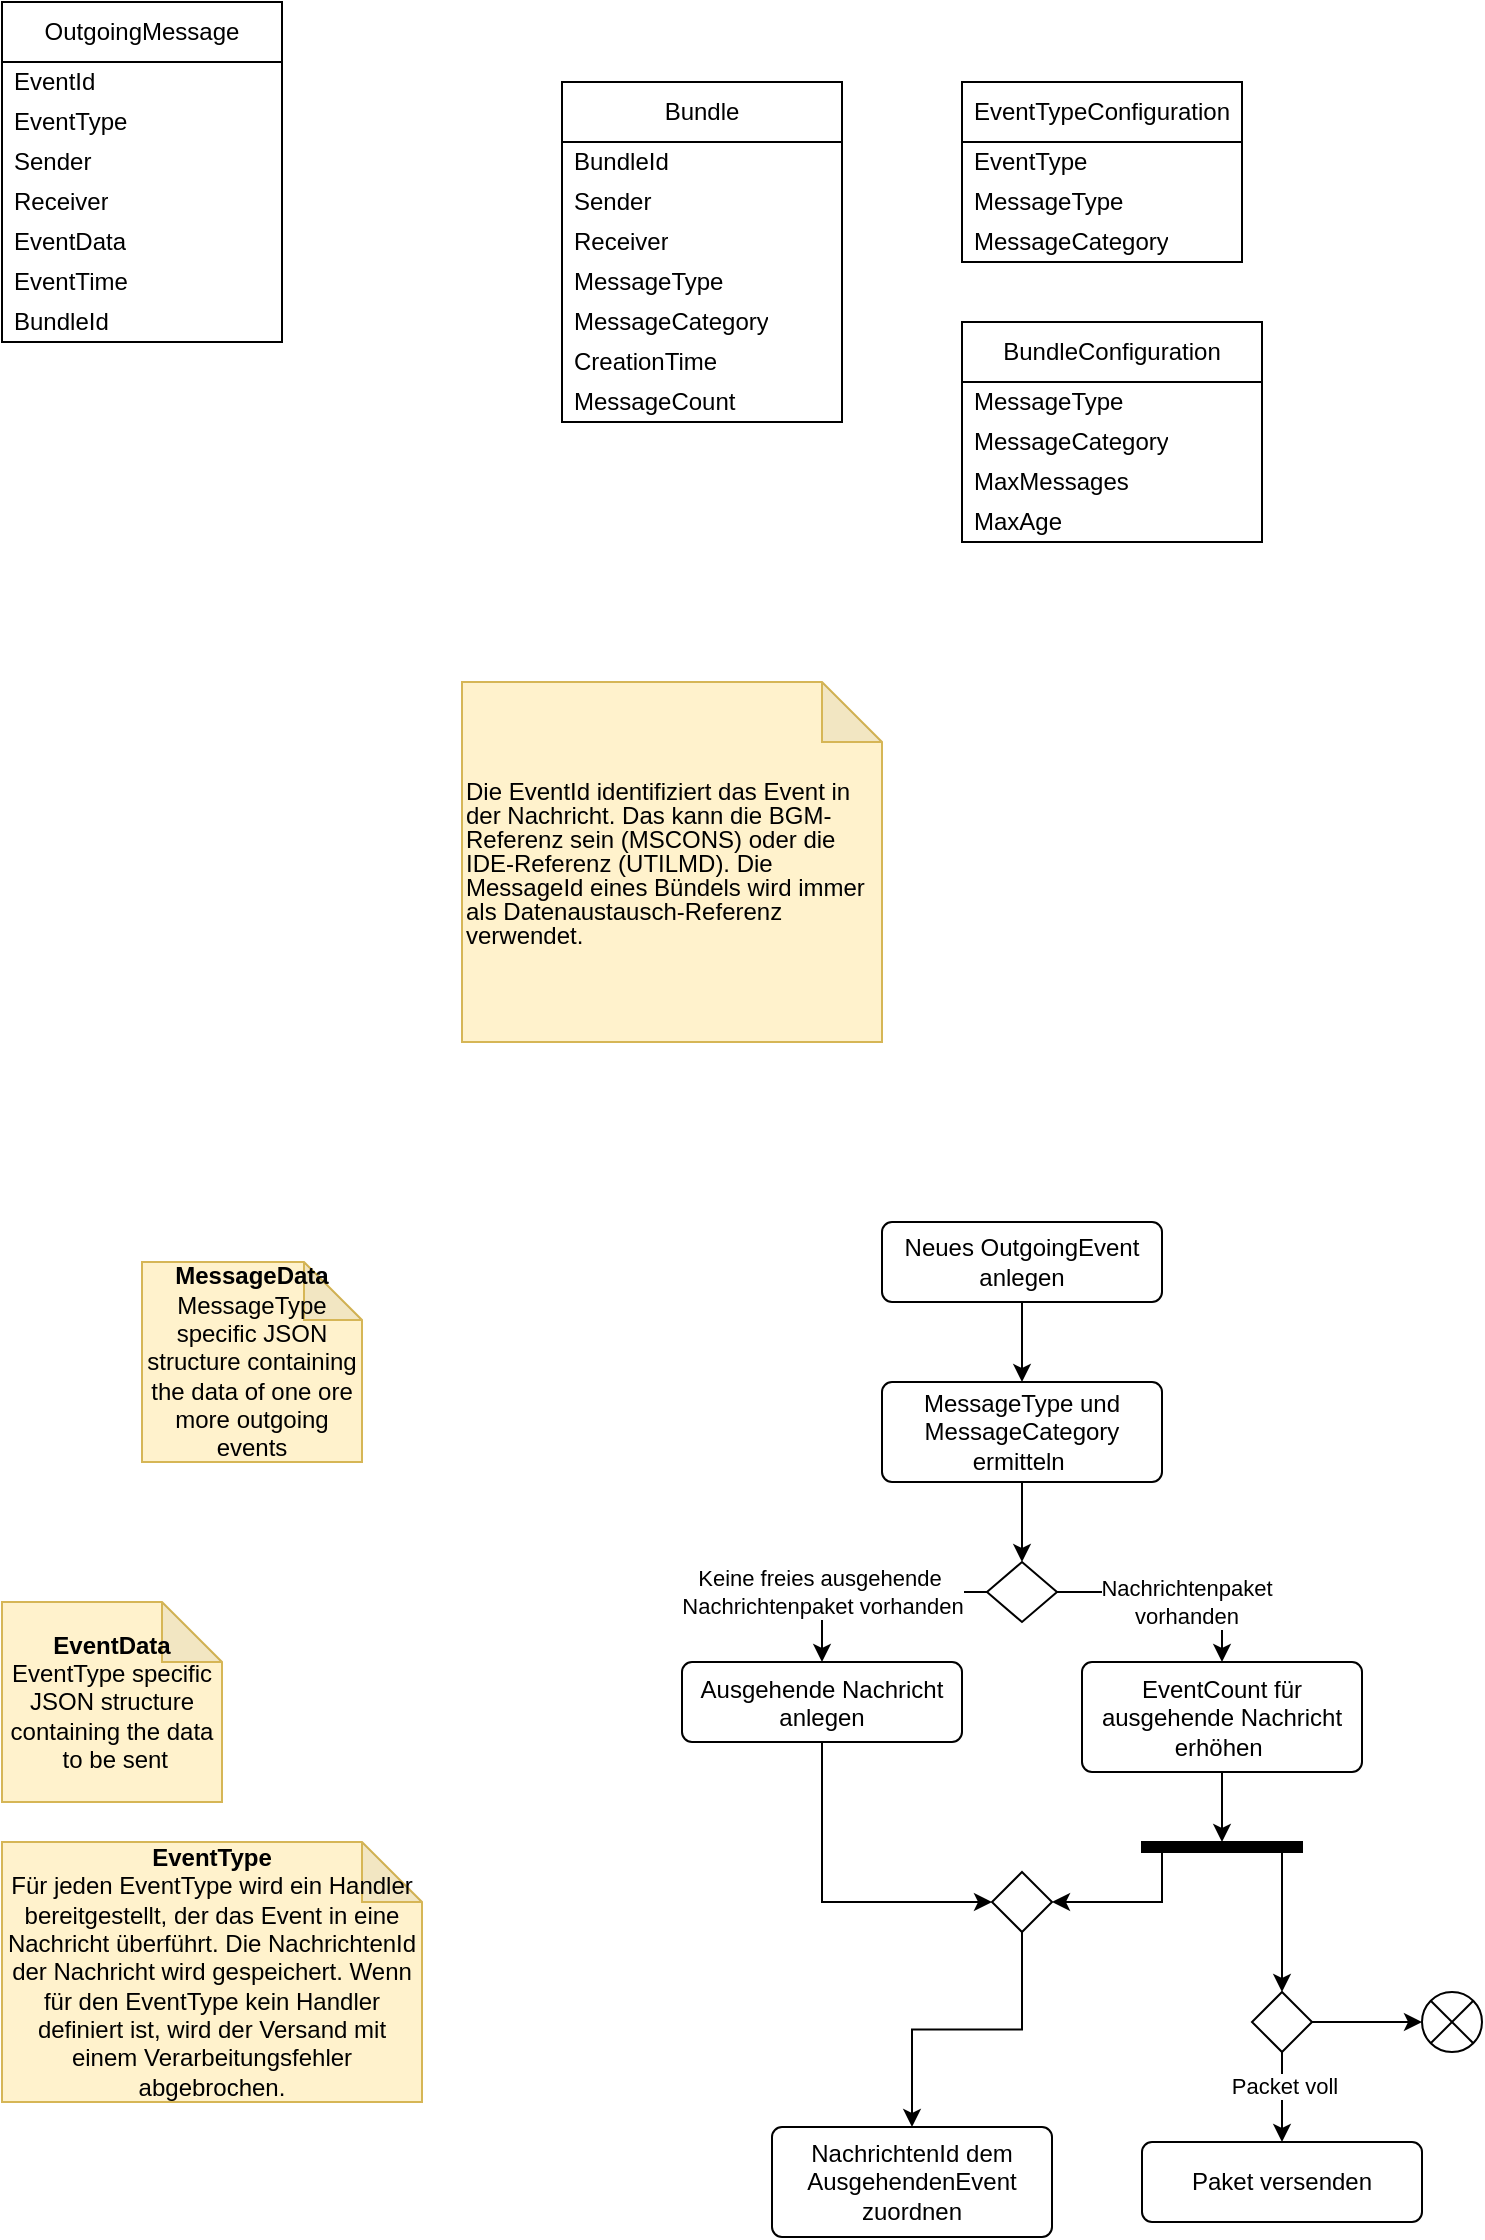 <mxfile version="24.4.10" type="github">
  <diagram name="Seite-1" id="YK1ayBAXCo4zHLLxA4et">
    <mxGraphModel dx="232" dy="557" grid="1" gridSize="10" guides="1" tooltips="1" connect="1" arrows="1" fold="1" page="1" pageScale="1" pageWidth="827" pageHeight="1169" math="0" shadow="0">
      <root>
        <mxCell id="0" />
        <mxCell id="1" parent="0" />
        <mxCell id="UbyreCae_YLPJ1FmVZYK-16" value="OutgoingMessage" style="swimlane;fontStyle=0;childLayout=stackLayout;horizontal=1;startSize=30;horizontalStack=0;resizeParent=1;resizeParentMax=0;resizeLast=0;collapsible=1;marginBottom=0;whiteSpace=wrap;html=1;" parent="1" vertex="1">
          <mxGeometry x="40" y="40" width="140" height="170" as="geometry" />
        </mxCell>
        <mxCell id="UbyreCae_YLPJ1FmVZYK-31" value="EventId" style="text;strokeColor=none;fillColor=none;align=left;verticalAlign=middle;spacingLeft=4;spacingRight=4;overflow=hidden;points=[[0,0.5],[1,0.5]];portConstraint=eastwest;rotatable=0;whiteSpace=wrap;html=1;" parent="UbyreCae_YLPJ1FmVZYK-16" vertex="1">
          <mxGeometry y="30" width="140" height="20" as="geometry" />
        </mxCell>
        <mxCell id="UbyreCae_YLPJ1FmVZYK-19" value="EventType" style="text;strokeColor=none;fillColor=none;align=left;verticalAlign=middle;spacingLeft=4;spacingRight=4;overflow=hidden;points=[[0,0.5],[1,0.5]];portConstraint=eastwest;rotatable=0;whiteSpace=wrap;html=1;" parent="UbyreCae_YLPJ1FmVZYK-16" vertex="1">
          <mxGeometry y="50" width="140" height="20" as="geometry" />
        </mxCell>
        <mxCell id="UbyreCae_YLPJ1FmVZYK-17" value="Sender" style="text;strokeColor=none;fillColor=none;align=left;verticalAlign=middle;spacingLeft=4;spacingRight=4;overflow=hidden;points=[[0,0.5],[1,0.5]];portConstraint=eastwest;rotatable=0;whiteSpace=wrap;html=1;" parent="UbyreCae_YLPJ1FmVZYK-16" vertex="1">
          <mxGeometry y="70" width="140" height="20" as="geometry" />
        </mxCell>
        <mxCell id="KgunOmB92rTkKpUrxYC2-65" value="Receiver" style="text;strokeColor=none;fillColor=none;align=left;verticalAlign=middle;spacingLeft=4;spacingRight=4;overflow=hidden;points=[[0,0.5],[1,0.5]];portConstraint=eastwest;rotatable=0;whiteSpace=wrap;html=1;" vertex="1" parent="UbyreCae_YLPJ1FmVZYK-16">
          <mxGeometry y="90" width="140" height="20" as="geometry" />
        </mxCell>
        <mxCell id="UbyreCae_YLPJ1FmVZYK-21" value="EventData" style="text;strokeColor=none;fillColor=none;align=left;verticalAlign=middle;spacingLeft=4;spacingRight=4;overflow=hidden;points=[[0,0.5],[1,0.5]];portConstraint=eastwest;rotatable=0;whiteSpace=wrap;html=1;" parent="UbyreCae_YLPJ1FmVZYK-16" vertex="1">
          <mxGeometry y="110" width="140" height="20" as="geometry" />
        </mxCell>
        <mxCell id="UbyreCae_YLPJ1FmVZYK-20" value="EventTime" style="text;strokeColor=none;fillColor=none;align=left;verticalAlign=middle;spacingLeft=4;spacingRight=4;overflow=hidden;points=[[0,0.5],[1,0.5]];portConstraint=eastwest;rotatable=0;whiteSpace=wrap;html=1;" parent="UbyreCae_YLPJ1FmVZYK-16" vertex="1">
          <mxGeometry y="130" width="140" height="20" as="geometry" />
        </mxCell>
        <mxCell id="UbyreCae_YLPJ1FmVZYK-30" value="BundleId" style="text;strokeColor=none;fillColor=none;align=left;verticalAlign=middle;spacingLeft=4;spacingRight=4;overflow=hidden;points=[[0,0.5],[1,0.5]];portConstraint=eastwest;rotatable=0;whiteSpace=wrap;html=1;" parent="UbyreCae_YLPJ1FmVZYK-16" vertex="1">
          <mxGeometry y="150" width="140" height="20" as="geometry" />
        </mxCell>
        <mxCell id="UbyreCae_YLPJ1FmVZYK-22" value="Bundle" style="swimlane;fontStyle=0;childLayout=stackLayout;horizontal=1;startSize=30;horizontalStack=0;resizeParent=1;resizeParentMax=0;resizeLast=0;collapsible=1;marginBottom=0;whiteSpace=wrap;html=1;" parent="1" vertex="1">
          <mxGeometry x="320" y="80" width="140" height="170" as="geometry" />
        </mxCell>
        <mxCell id="UbyreCae_YLPJ1FmVZYK-29" value="BundleId&amp;nbsp;" style="text;strokeColor=none;fillColor=none;align=left;verticalAlign=middle;spacingLeft=4;spacingRight=4;overflow=hidden;points=[[0,0.5],[1,0.5]];portConstraint=eastwest;rotatable=0;whiteSpace=wrap;html=1;flipV=1;" parent="UbyreCae_YLPJ1FmVZYK-22" vertex="1">
          <mxGeometry y="30" width="140" height="20" as="geometry" />
        </mxCell>
        <mxCell id="UbyreCae_YLPJ1FmVZYK-23" value="Sender" style="text;strokeColor=none;fillColor=none;align=left;verticalAlign=middle;spacingLeft=4;spacingRight=4;overflow=hidden;points=[[0,0.5],[1,0.5]];portConstraint=eastwest;rotatable=0;whiteSpace=wrap;html=1;" parent="UbyreCae_YLPJ1FmVZYK-22" vertex="1">
          <mxGeometry y="50" width="140" height="20" as="geometry" />
        </mxCell>
        <mxCell id="UbyreCae_YLPJ1FmVZYK-24" value="Receiver" style="text;strokeColor=none;fillColor=none;align=left;verticalAlign=middle;spacingLeft=4;spacingRight=4;overflow=hidden;points=[[0,0.5],[1,0.5]];portConstraint=eastwest;rotatable=0;whiteSpace=wrap;html=1;" parent="UbyreCae_YLPJ1FmVZYK-22" vertex="1">
          <mxGeometry y="70" width="140" height="20" as="geometry" />
        </mxCell>
        <mxCell id="UbyreCae_YLPJ1FmVZYK-27" value="MessageType" style="text;strokeColor=none;fillColor=none;align=left;verticalAlign=middle;spacingLeft=4;spacingRight=4;overflow=hidden;points=[[0,0.5],[1,0.5]];portConstraint=eastwest;rotatable=0;whiteSpace=wrap;html=1;" parent="UbyreCae_YLPJ1FmVZYK-22" vertex="1">
          <mxGeometry y="90" width="140" height="20" as="geometry" />
        </mxCell>
        <mxCell id="UbyreCae_YLPJ1FmVZYK-33" value="MessageCategory" style="text;strokeColor=none;fillColor=none;align=left;verticalAlign=middle;spacingLeft=4;spacingRight=4;overflow=hidden;points=[[0,0.5],[1,0.5]];portConstraint=eastwest;rotatable=0;whiteSpace=wrap;html=1;" parent="UbyreCae_YLPJ1FmVZYK-22" vertex="1">
          <mxGeometry y="110" width="140" height="20" as="geometry" />
        </mxCell>
        <mxCell id="UbyreCae_YLPJ1FmVZYK-41" value="CreationTime" style="text;strokeColor=none;fillColor=none;align=left;verticalAlign=middle;spacingLeft=4;spacingRight=4;overflow=hidden;points=[[0,0.5],[1,0.5]];portConstraint=eastwest;rotatable=0;whiteSpace=wrap;html=1;" parent="UbyreCae_YLPJ1FmVZYK-22" vertex="1">
          <mxGeometry y="130" width="140" height="20" as="geometry" />
        </mxCell>
        <mxCell id="KgunOmB92rTkKpUrxYC2-1" value="MessageCount" style="text;strokeColor=none;fillColor=none;align=left;verticalAlign=middle;spacingLeft=4;spacingRight=4;overflow=hidden;points=[[0,0.5],[1,0.5]];portConstraint=eastwest;rotatable=0;whiteSpace=wrap;html=1;" vertex="1" parent="UbyreCae_YLPJ1FmVZYK-22">
          <mxGeometry y="150" width="140" height="20" as="geometry" />
        </mxCell>
        <mxCell id="UbyreCae_YLPJ1FmVZYK-34" value="&lt;b&gt;EventData&lt;/b&gt;&lt;div&gt;EventType specific JSON structure containing the data &amp;nbsp;to be sent&lt;/div&gt;" style="shape=note;whiteSpace=wrap;html=1;backgroundOutline=1;darkOpacity=0.05;fillColor=#fff2cc;strokeColor=#d6b656;" parent="1" vertex="1">
          <mxGeometry x="40" y="840" width="110" height="100" as="geometry" />
        </mxCell>
        <mxCell id="UbyreCae_YLPJ1FmVZYK-39" value="&lt;b&gt;MessageData&lt;/b&gt;&lt;div&gt;MessageType specific JSON structure containing the data of one ore more outgoing events&lt;/div&gt;" style="shape=note;whiteSpace=wrap;html=1;backgroundOutline=1;darkOpacity=0.05;fillColor=#fff2cc;strokeColor=#d6b656;size=29;" parent="1" vertex="1">
          <mxGeometry x="110" y="670" width="110" height="100" as="geometry" />
        </mxCell>
        <mxCell id="UbyreCae_YLPJ1FmVZYK-40" value="&lt;b&gt;EventType&lt;/b&gt;&lt;div&gt;Für jeden EventType wird ein Handler bereitgestellt, der das Event in eine Nachricht überführt. Die NachrichtenId der Nachricht wird gespeichert. Wenn für den EventType kein Handler definiert ist, wird der Versand mit einem Verarbeitungsfehler abgebrochen.&lt;/div&gt;" style="shape=note;whiteSpace=wrap;html=1;backgroundOutline=1;darkOpacity=0.05;fillColor=#fff2cc;strokeColor=#d6b656;" parent="1" vertex="1">
          <mxGeometry x="40" y="960" width="210" height="130" as="geometry" />
        </mxCell>
        <mxCell id="KgunOmB92rTkKpUrxYC2-4" value="" style="edgeStyle=orthogonalEdgeStyle;rounded=0;orthogonalLoop=1;jettySize=auto;html=1;" edge="1" parent="1" source="KgunOmB92rTkKpUrxYC2-2" target="KgunOmB92rTkKpUrxYC2-3">
          <mxGeometry relative="1" as="geometry" />
        </mxCell>
        <mxCell id="KgunOmB92rTkKpUrxYC2-2" value="Neues OutgoingEvent anlegen" style="html=1;align=center;verticalAlign=middle;rounded=1;absoluteArcSize=1;arcSize=10;dashed=0;whiteSpace=wrap;" vertex="1" parent="1">
          <mxGeometry x="480" y="650" width="140" height="40" as="geometry" />
        </mxCell>
        <mxCell id="KgunOmB92rTkKpUrxYC2-25" value="" style="edgeStyle=orthogonalEdgeStyle;rounded=0;orthogonalLoop=1;jettySize=auto;html=1;" edge="1" parent="1" source="KgunOmB92rTkKpUrxYC2-3" target="KgunOmB92rTkKpUrxYC2-6">
          <mxGeometry relative="1" as="geometry" />
        </mxCell>
        <mxCell id="KgunOmB92rTkKpUrxYC2-3" value="MessageType und MessageCategory ermitteln&amp;nbsp;" style="html=1;align=center;verticalAlign=middle;rounded=1;absoluteArcSize=1;arcSize=10;dashed=0;whiteSpace=wrap;" vertex="1" parent="1">
          <mxGeometry x="480" y="730" width="140" height="50" as="geometry" />
        </mxCell>
        <mxCell id="KgunOmB92rTkKpUrxYC2-38" value="" style="edgeStyle=orthogonalEdgeStyle;rounded=0;orthogonalLoop=1;jettySize=auto;html=1;" edge="1" parent="1" source="KgunOmB92rTkKpUrxYC2-5" target="KgunOmB92rTkKpUrxYC2-37">
          <mxGeometry relative="1" as="geometry" />
        </mxCell>
        <mxCell id="KgunOmB92rTkKpUrxYC2-5" value="EventCount für ausgehende Nachricht erhöhen&amp;nbsp;" style="html=1;align=center;verticalAlign=top;rounded=1;absoluteArcSize=1;arcSize=10;dashed=0;whiteSpace=wrap;" vertex="1" parent="1">
          <mxGeometry x="580" y="870" width="140" height="55" as="geometry" />
        </mxCell>
        <mxCell id="KgunOmB92rTkKpUrxYC2-8" value="" style="edgeStyle=orthogonalEdgeStyle;rounded=0;orthogonalLoop=1;jettySize=auto;html=1;" edge="1" parent="1" source="KgunOmB92rTkKpUrxYC2-6" target="KgunOmB92rTkKpUrxYC2-5">
          <mxGeometry relative="1" as="geometry" />
        </mxCell>
        <mxCell id="KgunOmB92rTkKpUrxYC2-28" value="Nachrichtenpaket&lt;div&gt;vorhanden&lt;/div&gt;" style="edgeLabel;html=1;align=center;verticalAlign=middle;resizable=0;points=[];" vertex="1" connectable="0" parent="KgunOmB92rTkKpUrxYC2-8">
          <mxGeometry x="-0.421" y="-2" relative="1" as="geometry">
            <mxPoint x="30" y="3" as="offset" />
          </mxGeometry>
        </mxCell>
        <mxCell id="KgunOmB92rTkKpUrxYC2-16" value="" style="edgeStyle=orthogonalEdgeStyle;rounded=0;orthogonalLoop=1;jettySize=auto;html=1;" edge="1" parent="1" source="KgunOmB92rTkKpUrxYC2-6" target="KgunOmB92rTkKpUrxYC2-15">
          <mxGeometry relative="1" as="geometry" />
        </mxCell>
        <mxCell id="KgunOmB92rTkKpUrxYC2-27" value="Keine freies ausgehende&amp;nbsp;&lt;div&gt;Nachrichtenpaket vorhanden&lt;/div&gt;" style="edgeLabel;html=1;align=center;verticalAlign=middle;resizable=0;points=[];" vertex="1" connectable="0" parent="KgunOmB92rTkKpUrxYC2-16">
          <mxGeometry x="-0.363" y="2" relative="1" as="geometry">
            <mxPoint x="-45" y="-2" as="offset" />
          </mxGeometry>
        </mxCell>
        <mxCell id="KgunOmB92rTkKpUrxYC2-6" value="" style="rhombus;" vertex="1" parent="1">
          <mxGeometry x="532.5" y="820" width="35" height="30" as="geometry" />
        </mxCell>
        <mxCell id="KgunOmB92rTkKpUrxYC2-15" value="Ausgehende Nachricht anlegen" style="html=1;align=center;verticalAlign=top;rounded=1;absoluteArcSize=1;arcSize=10;dashed=0;whiteSpace=wrap;" vertex="1" parent="1">
          <mxGeometry x="380" y="870" width="140" height="40" as="geometry" />
        </mxCell>
        <mxCell id="KgunOmB92rTkKpUrxYC2-17" value="NachrichtenId dem AusgehendenEvent zuordnen" style="html=1;align=center;verticalAlign=middle;rounded=1;absoluteArcSize=1;arcSize=10;dashed=0;whiteSpace=wrap;" vertex="1" parent="1">
          <mxGeometry x="425" y="1102.5" width="140" height="55" as="geometry" />
        </mxCell>
        <mxCell id="KgunOmB92rTkKpUrxYC2-35" value="" style="edgeStyle=orthogonalEdgeStyle;rounded=0;orthogonalLoop=1;jettySize=auto;html=1;" edge="1" parent="1" source="KgunOmB92rTkKpUrxYC2-29" target="KgunOmB92rTkKpUrxYC2-17">
          <mxGeometry relative="1" as="geometry" />
        </mxCell>
        <mxCell id="KgunOmB92rTkKpUrxYC2-29" value="" style="rhombus;" vertex="1" parent="1">
          <mxGeometry x="535" y="975" width="30" height="30" as="geometry" />
        </mxCell>
        <mxCell id="KgunOmB92rTkKpUrxYC2-33" value="" style="edgeStyle=orthogonalEdgeStyle;orthogonalLoop=1;jettySize=auto;html=1;rounded=0;exitX=0.5;exitY=1;exitDx=0;exitDy=0;entryX=0;entryY=0.5;entryDx=0;entryDy=0;" edge="1" parent="1" source="KgunOmB92rTkKpUrxYC2-15" target="KgunOmB92rTkKpUrxYC2-29">
          <mxGeometry width="80" relative="1" as="geometry">
            <mxPoint x="380" y="1010" as="sourcePoint" />
            <mxPoint x="470" y="920" as="targetPoint" />
          </mxGeometry>
        </mxCell>
        <mxCell id="KgunOmB92rTkKpUrxYC2-37" value="" style="html=1;points=[];perimeter=orthogonalPerimeter;fillColor=strokeColor;direction=south;" vertex="1" parent="1">
          <mxGeometry x="610" y="960" width="80" height="5" as="geometry" />
        </mxCell>
        <mxCell id="KgunOmB92rTkKpUrxYC2-40" value="" style="edgeStyle=orthogonalEdgeStyle;orthogonalLoop=1;jettySize=auto;html=1;rounded=0;entryX=1;entryY=0.5;entryDx=0;entryDy=0;exitX=0;exitY=0.875;exitDx=0;exitDy=0;exitPerimeter=0;" edge="1" parent="1" source="KgunOmB92rTkKpUrxYC2-37" target="KgunOmB92rTkKpUrxYC2-29">
          <mxGeometry width="80" relative="1" as="geometry">
            <mxPoint x="660" y="1020" as="sourcePoint" />
            <mxPoint x="750" y="820" as="targetPoint" />
            <Array as="points">
              <mxPoint x="620" y="990" />
            </Array>
          </mxGeometry>
        </mxCell>
        <mxCell id="KgunOmB92rTkKpUrxYC2-44" value="Paket versenden" style="html=1;align=center;verticalAlign=middle;rounded=1;absoluteArcSize=1;arcSize=10;dashed=0;whiteSpace=wrap;" vertex="1" parent="1">
          <mxGeometry x="610" y="1110" width="140" height="40" as="geometry" />
        </mxCell>
        <mxCell id="KgunOmB92rTkKpUrxYC2-45" value="" style="edgeStyle=orthogonalEdgeStyle;orthogonalLoop=1;jettySize=auto;html=1;rounded=0;exitX=0;exitY=0.125;exitDx=0;exitDy=0;exitPerimeter=0;entryX=0;entryY=0.5;entryDx=0;entryDy=0;" edge="1" parent="1" source="KgunOmB92rTkKpUrxYC2-37" target="KgunOmB92rTkKpUrxYC2-46">
          <mxGeometry width="80" relative="1" as="geometry">
            <mxPoint x="700" y="1110" as="sourcePoint" />
            <mxPoint x="780" y="1010" as="targetPoint" />
            <Array as="points">
              <mxPoint x="680" y="1020" />
              <mxPoint x="680" y="1020" />
            </Array>
          </mxGeometry>
        </mxCell>
        <mxCell id="KgunOmB92rTkKpUrxYC2-47" value="" style="edgeStyle=orthogonalEdgeStyle;rounded=0;orthogonalLoop=1;jettySize=auto;html=1;" edge="1" parent="1" source="KgunOmB92rTkKpUrxYC2-46" target="KgunOmB92rTkKpUrxYC2-44">
          <mxGeometry relative="1" as="geometry" />
        </mxCell>
        <mxCell id="KgunOmB92rTkKpUrxYC2-48" value="Packet voll" style="edgeLabel;html=1;align=center;verticalAlign=middle;resizable=0;points=[];" vertex="1" connectable="0" parent="KgunOmB92rTkKpUrxYC2-47">
          <mxGeometry x="-0.267" y="1" relative="1" as="geometry">
            <mxPoint as="offset" />
          </mxGeometry>
        </mxCell>
        <mxCell id="KgunOmB92rTkKpUrxYC2-50" value="" style="edgeStyle=orthogonalEdgeStyle;rounded=0;orthogonalLoop=1;jettySize=auto;html=1;" edge="1" parent="1" source="KgunOmB92rTkKpUrxYC2-46" target="KgunOmB92rTkKpUrxYC2-49">
          <mxGeometry relative="1" as="geometry" />
        </mxCell>
        <mxCell id="KgunOmB92rTkKpUrxYC2-46" value="" style="rhombus;direction=south;" vertex="1" parent="1">
          <mxGeometry x="665" y="1035" width="30" height="30" as="geometry" />
        </mxCell>
        <mxCell id="KgunOmB92rTkKpUrxYC2-49" value="" style="shape=sumEllipse;perimeter=ellipsePerimeter;html=1;backgroundOutline=1;" vertex="1" parent="1">
          <mxGeometry x="750" y="1035" width="30" height="30" as="geometry" />
        </mxCell>
        <mxCell id="KgunOmB92rTkKpUrxYC2-54" value="EventTypeConfiguration" style="swimlane;fontStyle=0;childLayout=stackLayout;horizontal=1;startSize=30;horizontalStack=0;resizeParent=1;resizeParentMax=0;resizeLast=0;collapsible=1;marginBottom=0;whiteSpace=wrap;html=1;" vertex="1" parent="1">
          <mxGeometry x="520" y="80" width="140" height="90" as="geometry" />
        </mxCell>
        <mxCell id="KgunOmB92rTkKpUrxYC2-55" value="EventType" style="text;strokeColor=none;fillColor=none;align=left;verticalAlign=middle;spacingLeft=4;spacingRight=4;overflow=hidden;points=[[0,0.5],[1,0.5]];portConstraint=eastwest;rotatable=0;whiteSpace=wrap;html=1;" vertex="1" parent="KgunOmB92rTkKpUrxYC2-54">
          <mxGeometry y="30" width="140" height="20" as="geometry" />
        </mxCell>
        <mxCell id="KgunOmB92rTkKpUrxYC2-56" value="MessageType" style="text;strokeColor=none;fillColor=none;align=left;verticalAlign=middle;spacingLeft=4;spacingRight=4;overflow=hidden;points=[[0,0.5],[1,0.5]];portConstraint=eastwest;rotatable=0;whiteSpace=wrap;html=1;" vertex="1" parent="KgunOmB92rTkKpUrxYC2-54">
          <mxGeometry y="50" width="140" height="20" as="geometry" />
        </mxCell>
        <mxCell id="KgunOmB92rTkKpUrxYC2-58" value="MessageCategory" style="text;strokeColor=none;fillColor=none;align=left;verticalAlign=middle;spacingLeft=4;spacingRight=4;overflow=hidden;points=[[0,0.5],[1,0.5]];portConstraint=eastwest;rotatable=0;whiteSpace=wrap;html=1;" vertex="1" parent="KgunOmB92rTkKpUrxYC2-54">
          <mxGeometry y="70" width="140" height="20" as="geometry" />
        </mxCell>
        <mxCell id="KgunOmB92rTkKpUrxYC2-59" value="BundleConfiguration" style="swimlane;fontStyle=0;childLayout=stackLayout;horizontal=1;startSize=30;horizontalStack=0;resizeParent=1;resizeParentMax=0;resizeLast=0;collapsible=1;marginBottom=0;whiteSpace=wrap;html=1;" vertex="1" parent="1">
          <mxGeometry x="520" y="200" width="150" height="110" as="geometry" />
        </mxCell>
        <mxCell id="KgunOmB92rTkKpUrxYC2-60" value="MessageType" style="text;strokeColor=none;fillColor=none;align=left;verticalAlign=middle;spacingLeft=4;spacingRight=4;overflow=hidden;points=[[0,0.5],[1,0.5]];portConstraint=eastwest;rotatable=0;whiteSpace=wrap;html=1;" vertex="1" parent="KgunOmB92rTkKpUrxYC2-59">
          <mxGeometry y="30" width="150" height="20" as="geometry" />
        </mxCell>
        <mxCell id="KgunOmB92rTkKpUrxYC2-61" value="MessageCategory" style="text;strokeColor=none;fillColor=none;align=left;verticalAlign=middle;spacingLeft=4;spacingRight=4;overflow=hidden;points=[[0,0.5],[1,0.5]];portConstraint=eastwest;rotatable=0;whiteSpace=wrap;html=1;" vertex="1" parent="KgunOmB92rTkKpUrxYC2-59">
          <mxGeometry y="50" width="150" height="20" as="geometry" />
        </mxCell>
        <mxCell id="KgunOmB92rTkKpUrxYC2-62" value="MaxMessages" style="text;strokeColor=none;fillColor=none;align=left;verticalAlign=middle;spacingLeft=4;spacingRight=4;overflow=hidden;points=[[0,0.5],[1,0.5]];portConstraint=eastwest;rotatable=0;whiteSpace=wrap;html=1;" vertex="1" parent="KgunOmB92rTkKpUrxYC2-59">
          <mxGeometry y="70" width="150" height="20" as="geometry" />
        </mxCell>
        <mxCell id="KgunOmB92rTkKpUrxYC2-64" value="MaxAge" style="text;strokeColor=none;fillColor=none;align=left;verticalAlign=middle;spacingLeft=4;spacingRight=4;overflow=hidden;points=[[0,0.5],[1,0.5]];portConstraint=eastwest;rotatable=0;whiteSpace=wrap;html=1;" vertex="1" parent="KgunOmB92rTkKpUrxYC2-59">
          <mxGeometry y="90" width="150" height="20" as="geometry" />
        </mxCell>
        <mxCell id="KgunOmB92rTkKpUrxYC2-63" value="&lt;p style=&quot;line-height: 100%;&quot;&gt;Die EventId identifiziert das Event in der Nachricht. Das kann die BGM-Referenz sein (MSCONS) oder die IDE-Referenz (UTILMD). Die MessageId eines Bündels wird immer als Datenaustausch-Referenz verwendet.&lt;/p&gt;" style="shape=note;whiteSpace=wrap;html=1;backgroundOutline=1;darkOpacity=0.05;fillColor=#fff2cc;strokeColor=#d6b656;align=left;" vertex="1" parent="1">
          <mxGeometry x="270" y="380" width="210" height="180" as="geometry" />
        </mxCell>
      </root>
    </mxGraphModel>
  </diagram>
</mxfile>
